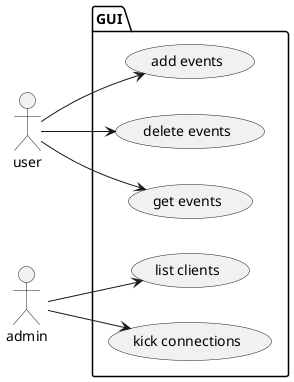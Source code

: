 @startuml
left to right direction

actor user as u
actor "admin" as a

package GUI {
usecase "add events" as UC1
usecase "delete events" as UC2
usecase "get events" as UC3
usecase "list clients" as UC4
usecase "kick connections" as UC5
}

a --> UC4
a --> UC5
u --> UC1
u --> UC2
u --> UC3
@enduml
